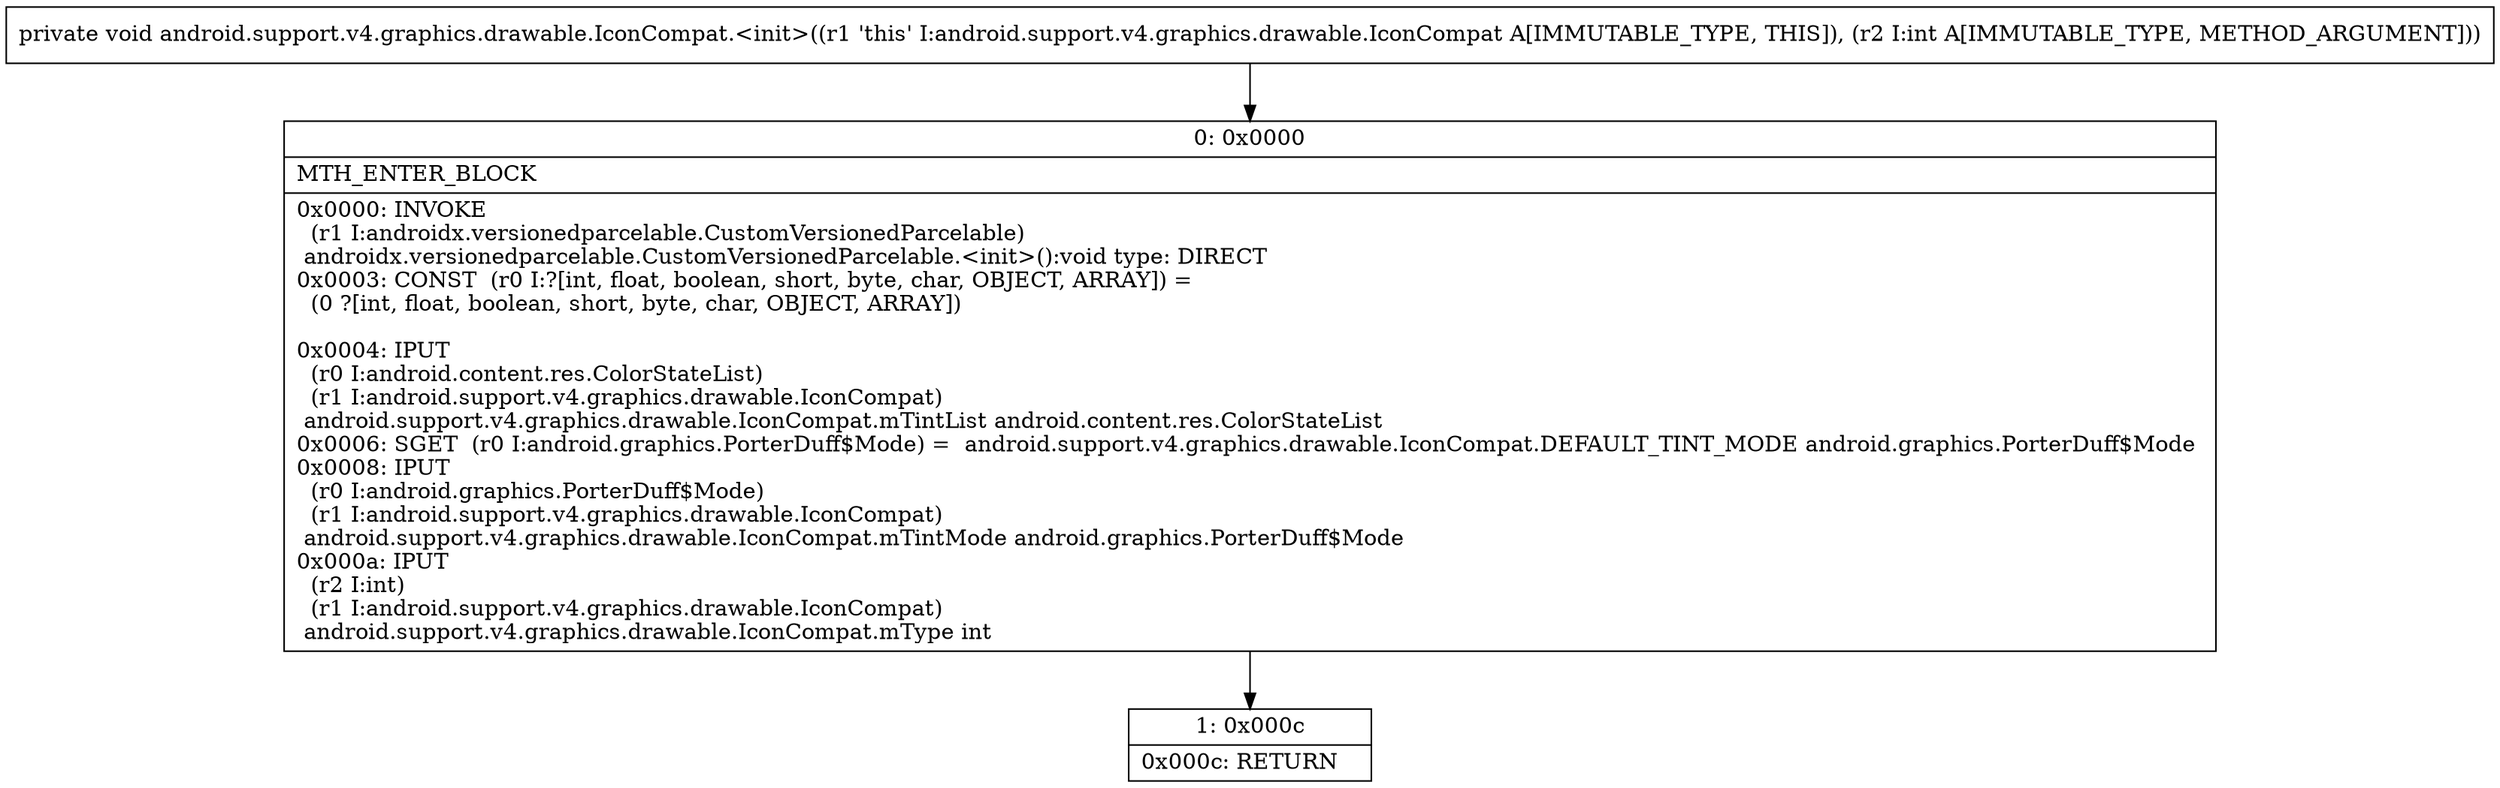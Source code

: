 digraph "CFG forandroid.support.v4.graphics.drawable.IconCompat.\<init\>(I)V" {
Node_0 [shape=record,label="{0\:\ 0x0000|MTH_ENTER_BLOCK\l|0x0000: INVOKE  \l  (r1 I:androidx.versionedparcelable.CustomVersionedParcelable)\l androidx.versionedparcelable.CustomVersionedParcelable.\<init\>():void type: DIRECT \l0x0003: CONST  (r0 I:?[int, float, boolean, short, byte, char, OBJECT, ARRAY]) = \l  (0 ?[int, float, boolean, short, byte, char, OBJECT, ARRAY])\l \l0x0004: IPUT  \l  (r0 I:android.content.res.ColorStateList)\l  (r1 I:android.support.v4.graphics.drawable.IconCompat)\l android.support.v4.graphics.drawable.IconCompat.mTintList android.content.res.ColorStateList \l0x0006: SGET  (r0 I:android.graphics.PorterDuff$Mode) =  android.support.v4.graphics.drawable.IconCompat.DEFAULT_TINT_MODE android.graphics.PorterDuff$Mode \l0x0008: IPUT  \l  (r0 I:android.graphics.PorterDuff$Mode)\l  (r1 I:android.support.v4.graphics.drawable.IconCompat)\l android.support.v4.graphics.drawable.IconCompat.mTintMode android.graphics.PorterDuff$Mode \l0x000a: IPUT  \l  (r2 I:int)\l  (r1 I:android.support.v4.graphics.drawable.IconCompat)\l android.support.v4.graphics.drawable.IconCompat.mType int \l}"];
Node_1 [shape=record,label="{1\:\ 0x000c|0x000c: RETURN   \l}"];
MethodNode[shape=record,label="{private void android.support.v4.graphics.drawable.IconCompat.\<init\>((r1 'this' I:android.support.v4.graphics.drawable.IconCompat A[IMMUTABLE_TYPE, THIS]), (r2 I:int A[IMMUTABLE_TYPE, METHOD_ARGUMENT])) }"];
MethodNode -> Node_0;
Node_0 -> Node_1;
}

